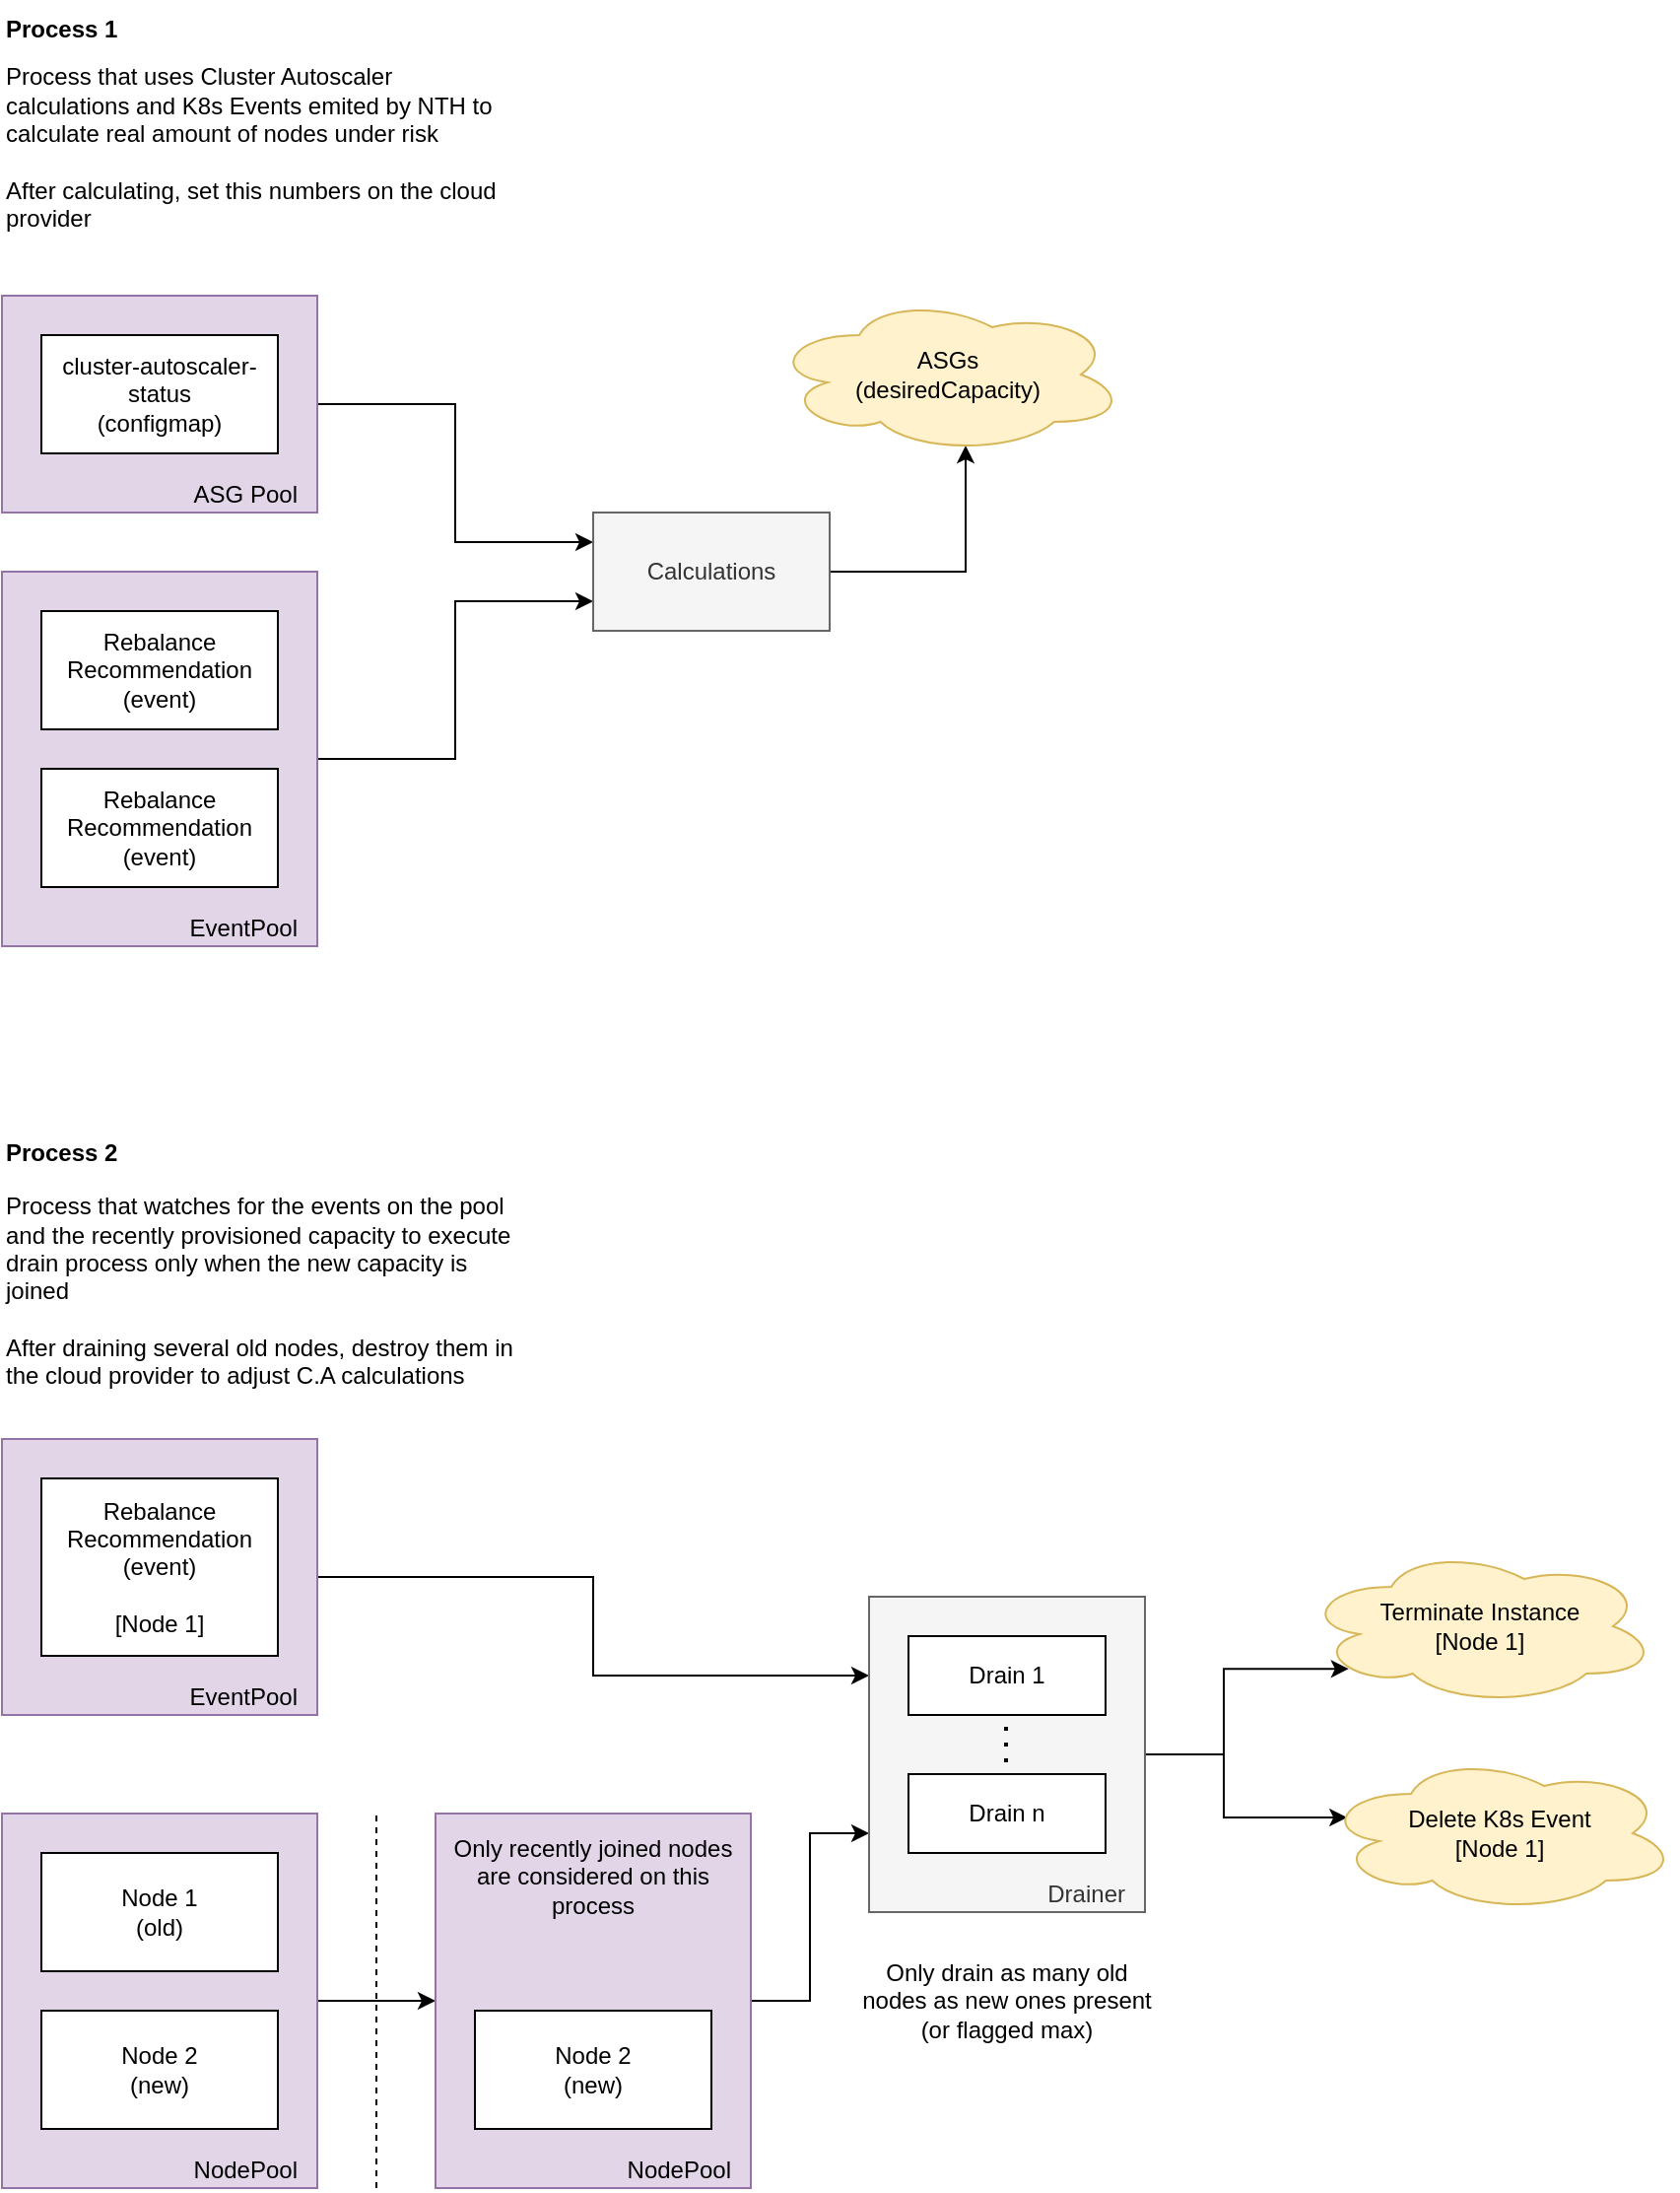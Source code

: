<mxfile version="20.7.4" type="device"><diagram id="ULYSIMwZ6XFuJr1LzfLW" name="Page-1"><mxGraphModel dx="2868" dy="2281" grid="1" gridSize="10" guides="1" tooltips="1" connect="1" arrows="1" fold="1" page="1" pageScale="1" pageWidth="1169" pageHeight="827" math="0" shadow="0"><root><mxCell id="0"/><mxCell id="1" parent="0"/><mxCell id="wzbPP_m49MoTNeg5_sxM-7" style="edgeStyle=orthogonalEdgeStyle;rounded=0;orthogonalLoop=1;jettySize=auto;html=1;exitX=1;exitY=0.5;exitDx=0;exitDy=0;entryX=0;entryY=0.25;entryDx=0;entryDy=0;" edge="1" parent="1" source="wzbPP_m49MoTNeg5_sxM-5" target="wzbPP_m49MoTNeg5_sxM-6"><mxGeometry relative="1" as="geometry"/></mxCell><mxCell id="wzbPP_m49MoTNeg5_sxM-5" value="&lt;div&gt;ASG Pool&lt;/div&gt;" style="rounded=0;whiteSpace=wrap;html=1;align=right;verticalAlign=bottom;spacingRight=8;fillColor=#e1d5e7;strokeColor=#9673a6;" vertex="1" parent="1"><mxGeometry x="130" y="80" width="160" height="110" as="geometry"/></mxCell><mxCell id="wzbPP_m49MoTNeg5_sxM-8" style="edgeStyle=orthogonalEdgeStyle;rounded=0;orthogonalLoop=1;jettySize=auto;html=1;entryX=0;entryY=0.75;entryDx=0;entryDy=0;" edge="1" parent="1" source="wzbPP_m49MoTNeg5_sxM-4" target="wzbPP_m49MoTNeg5_sxM-6"><mxGeometry relative="1" as="geometry"/></mxCell><mxCell id="wzbPP_m49MoTNeg5_sxM-4" value="EventPool" style="rounded=0;whiteSpace=wrap;html=1;verticalAlign=bottom;align=right;spacingRight=8;fillColor=#e1d5e7;strokeColor=#9673a6;" vertex="1" parent="1"><mxGeometry x="130" y="220" width="160" height="190" as="geometry"/></mxCell><mxCell id="wzbPP_m49MoTNeg5_sxM-1" value="&lt;div&gt;Rebalance Recommendation&lt;/div&gt;&lt;div&gt;(event)&lt;/div&gt;" style="rounded=0;whiteSpace=wrap;html=1;" vertex="1" parent="1"><mxGeometry x="150" y="240" width="120" height="60" as="geometry"/></mxCell><mxCell id="wzbPP_m49MoTNeg5_sxM-2" value="&lt;div&gt;cluster-autoscaler-status&lt;/div&gt;&lt;div&gt;(configmap)&lt;/div&gt;" style="rounded=0;whiteSpace=wrap;html=1;" vertex="1" parent="1"><mxGeometry x="150" y="100" width="120" height="60" as="geometry"/></mxCell><mxCell id="wzbPP_m49MoTNeg5_sxM-3" value="&lt;div&gt;Rebalance Recommendation&lt;/div&gt;&lt;div&gt;(event)&lt;/div&gt;" style="rounded=0;whiteSpace=wrap;html=1;" vertex="1" parent="1"><mxGeometry x="150" y="320" width="120" height="60" as="geometry"/></mxCell><mxCell id="wzbPP_m49MoTNeg5_sxM-10" style="edgeStyle=orthogonalEdgeStyle;rounded=0;orthogonalLoop=1;jettySize=auto;html=1;exitX=1;exitY=0.5;exitDx=0;exitDy=0;entryX=0.55;entryY=0.95;entryDx=0;entryDy=0;entryPerimeter=0;" edge="1" parent="1" source="wzbPP_m49MoTNeg5_sxM-6" target="wzbPP_m49MoTNeg5_sxM-9"><mxGeometry relative="1" as="geometry"/></mxCell><mxCell id="wzbPP_m49MoTNeg5_sxM-6" value="Calculations" style="rounded=0;whiteSpace=wrap;html=1;fillColor=#f5f5f5;fontColor=#333333;strokeColor=#666666;" vertex="1" parent="1"><mxGeometry x="430" y="190" width="120" height="60" as="geometry"/></mxCell><mxCell id="wzbPP_m49MoTNeg5_sxM-9" value="&lt;div&gt;ASGs&lt;/div&gt;&lt;div&gt;(desiredCapacity)&lt;br&gt;&lt;/div&gt;" style="ellipse;shape=cloud;whiteSpace=wrap;html=1;fillColor=#fff2cc;strokeColor=#d6b656;" vertex="1" parent="1"><mxGeometry x="520" y="80" width="180" height="80" as="geometry"/></mxCell><mxCell id="wzbPP_m49MoTNeg5_sxM-11" value="Process 1" style="text;html=1;strokeColor=none;fillColor=none;align=left;verticalAlign=middle;whiteSpace=wrap;rounded=0;fontStyle=1" vertex="1" parent="1"><mxGeometry x="130" y="-70" width="60" height="30" as="geometry"/></mxCell><mxCell id="wzbPP_m49MoTNeg5_sxM-12" value="Process 2" style="text;html=1;strokeColor=none;fillColor=none;align=left;verticalAlign=middle;whiteSpace=wrap;rounded=0;fontStyle=1" vertex="1" parent="1"><mxGeometry x="130" y="500" width="60" height="30" as="geometry"/></mxCell><mxCell id="wzbPP_m49MoTNeg5_sxM-30" style="edgeStyle=orthogonalEdgeStyle;rounded=0;orthogonalLoop=1;jettySize=auto;html=1;entryX=0;entryY=0.25;entryDx=0;entryDy=0;fontSize=12;" edge="1" parent="1" source="wzbPP_m49MoTNeg5_sxM-16" target="wzbPP_m49MoTNeg5_sxM-29"><mxGeometry relative="1" as="geometry"/></mxCell><mxCell id="wzbPP_m49MoTNeg5_sxM-16" value="EventPool" style="rounded=0;whiteSpace=wrap;html=1;verticalAlign=bottom;align=right;spacingRight=8;strokeColor=#9673a6;fillColor=#e1d5e7;" vertex="1" parent="1"><mxGeometry x="130" y="660" width="160" height="140" as="geometry"/></mxCell><mxCell id="wzbPP_m49MoTNeg5_sxM-18" value="&lt;div&gt;Rebalance Recommendation&lt;/div&gt;&lt;div&gt;(event)&lt;/div&gt;&lt;div&gt;&lt;br&gt;&lt;/div&gt;&lt;div&gt;[Node 1]&lt;br&gt;&lt;/div&gt;" style="rounded=0;whiteSpace=wrap;html=1;" vertex="1" parent="1"><mxGeometry x="150" y="680" width="120" height="90" as="geometry"/></mxCell><mxCell id="wzbPP_m49MoTNeg5_sxM-26" style="edgeStyle=orthogonalEdgeStyle;rounded=0;orthogonalLoop=1;jettySize=auto;html=1;exitX=1;exitY=0.5;exitDx=0;exitDy=0;entryX=0;entryY=0.5;entryDx=0;entryDy=0;" edge="1" parent="1" source="wzbPP_m49MoTNeg5_sxM-19" target="wzbPP_m49MoTNeg5_sxM-23"><mxGeometry relative="1" as="geometry"/></mxCell><mxCell id="wzbPP_m49MoTNeg5_sxM-19" value="NodePool" style="rounded=0;whiteSpace=wrap;html=1;verticalAlign=bottom;align=right;spacingRight=8;fillColor=#e1d5e7;strokeColor=#9673a6;" vertex="1" parent="1"><mxGeometry x="130" y="850" width="160" height="190" as="geometry"/></mxCell><mxCell id="wzbPP_m49MoTNeg5_sxM-20" value="&lt;div&gt;Node 1&lt;/div&gt;&lt;div&gt;(old)&lt;br&gt;&lt;/div&gt;" style="rounded=0;whiteSpace=wrap;html=1;" vertex="1" parent="1"><mxGeometry x="150" y="870" width="120" height="60" as="geometry"/></mxCell><mxCell id="wzbPP_m49MoTNeg5_sxM-21" value="&lt;div&gt;Node 2&lt;/div&gt;(new)" style="rounded=0;whiteSpace=wrap;html=1;" vertex="1" parent="1"><mxGeometry x="150" y="950" width="120" height="60" as="geometry"/></mxCell><mxCell id="wzbPP_m49MoTNeg5_sxM-22" value="" style="endArrow=none;dashed=1;html=1;rounded=0;" edge="1" parent="1"><mxGeometry width="50" height="50" relative="1" as="geometry"><mxPoint x="320" y="1040" as="sourcePoint"/><mxPoint x="320" y="850" as="targetPoint"/></mxGeometry></mxCell><mxCell id="wzbPP_m49MoTNeg5_sxM-31" style="edgeStyle=orthogonalEdgeStyle;rounded=0;orthogonalLoop=1;jettySize=auto;html=1;entryX=0;entryY=0.75;entryDx=0;entryDy=0;fontSize=12;" edge="1" parent="1" source="wzbPP_m49MoTNeg5_sxM-23" target="wzbPP_m49MoTNeg5_sxM-29"><mxGeometry relative="1" as="geometry"/></mxCell><mxCell id="wzbPP_m49MoTNeg5_sxM-23" value="NodePool" style="rounded=0;whiteSpace=wrap;html=1;verticalAlign=bottom;align=right;spacingRight=8;fillColor=#e1d5e7;strokeColor=#9673a6;" vertex="1" parent="1"><mxGeometry x="350" y="850" width="160" height="190" as="geometry"/></mxCell><mxCell id="wzbPP_m49MoTNeg5_sxM-25" value="&lt;div&gt;Node 2&lt;/div&gt;(new)" style="rounded=0;whiteSpace=wrap;html=1;" vertex="1" parent="1"><mxGeometry x="370" y="950" width="120" height="60" as="geometry"/></mxCell><mxCell id="wzbPP_m49MoTNeg5_sxM-28" value="Only recently joined nodes are considered on this process" style="text;html=1;strokeColor=none;fillColor=none;align=center;verticalAlign=middle;whiteSpace=wrap;rounded=0;fontSize=12;" vertex="1" parent="1"><mxGeometry x="355" y="857" width="150" height="50" as="geometry"/></mxCell><mxCell id="wzbPP_m49MoTNeg5_sxM-41" style="edgeStyle=orthogonalEdgeStyle;rounded=0;orthogonalLoop=1;jettySize=auto;html=1;entryX=0.13;entryY=0.77;entryDx=0;entryDy=0;entryPerimeter=0;fontSize=12;" edge="1" parent="1" source="wzbPP_m49MoTNeg5_sxM-29" target="wzbPP_m49MoTNeg5_sxM-39"><mxGeometry relative="1" as="geometry"/></mxCell><mxCell id="wzbPP_m49MoTNeg5_sxM-42" style="edgeStyle=orthogonalEdgeStyle;rounded=0;orthogonalLoop=1;jettySize=auto;html=1;exitX=1;exitY=0.5;exitDx=0;exitDy=0;entryX=0.07;entryY=0.4;entryDx=0;entryDy=0;entryPerimeter=0;fontSize=12;" edge="1" parent="1" source="wzbPP_m49MoTNeg5_sxM-29" target="wzbPP_m49MoTNeg5_sxM-40"><mxGeometry relative="1" as="geometry"><Array as="points"><mxPoint x="750" y="820"/><mxPoint x="750" y="852"/></Array></mxGeometry></mxCell><mxCell id="wzbPP_m49MoTNeg5_sxM-29" value="Drainer" style="rounded=0;whiteSpace=wrap;html=1;fontSize=12;verticalAlign=bottom;align=right;spacingRight=8;fillColor=#f5f5f5;fontColor=#333333;strokeColor=#666666;" vertex="1" parent="1"><mxGeometry x="570" y="740" width="140" height="160" as="geometry"/></mxCell><mxCell id="wzbPP_m49MoTNeg5_sxM-32" value="Drain 1" style="rounded=0;whiteSpace=wrap;html=1;fontSize=12;" vertex="1" parent="1"><mxGeometry x="590" y="760" width="100" height="40" as="geometry"/></mxCell><mxCell id="wzbPP_m49MoTNeg5_sxM-33" value="Only drain as many old nodes as new ones present (or flagged max)" style="text;html=1;strokeColor=none;fillColor=none;align=center;verticalAlign=middle;whiteSpace=wrap;rounded=0;fontSize=12;" vertex="1" parent="1"><mxGeometry x="565" y="920" width="150" height="50" as="geometry"/></mxCell><mxCell id="wzbPP_m49MoTNeg5_sxM-37" value="Drain n" style="rounded=0;whiteSpace=wrap;html=1;fontSize=12;" vertex="1" parent="1"><mxGeometry x="590" y="830" width="100" height="40" as="geometry"/></mxCell><mxCell id="wzbPP_m49MoTNeg5_sxM-38" value="" style="endArrow=none;dashed=1;html=1;dashPattern=1 3;strokeWidth=2;rounded=0;fontSize=12;" edge="1" parent="1"><mxGeometry width="50" height="50" relative="1" as="geometry"><mxPoint x="639.5" y="824" as="sourcePoint"/><mxPoint x="639.5" y="804" as="targetPoint"/></mxGeometry></mxCell><mxCell id="wzbPP_m49MoTNeg5_sxM-39" value="&lt;div&gt;Terminate Instance&lt;/div&gt;&lt;div&gt;[Node 1]&lt;br&gt;&lt;/div&gt;" style="ellipse;shape=cloud;whiteSpace=wrap;html=1;fillColor=#fff2cc;strokeColor=#d6b656;" vertex="1" parent="1"><mxGeometry x="790" y="715" width="180" height="80" as="geometry"/></mxCell><mxCell id="wzbPP_m49MoTNeg5_sxM-40" value="&lt;div&gt;Delete K8s Event&lt;/div&gt;&lt;div&gt;[Node 1]&lt;br&gt;&lt;/div&gt;" style="ellipse;shape=cloud;whiteSpace=wrap;html=1;fillColor=#fff2cc;strokeColor=#d6b656;" vertex="1" parent="1"><mxGeometry x="800" y="820" width="180" height="80" as="geometry"/></mxCell><mxCell id="wzbPP_m49MoTNeg5_sxM-43" value="&lt;div&gt;Process that uses Cluster Autoscaler calculations and K8s Events emited by NTH to calculate real amount of nodes under risk&lt;/div&gt;&lt;div&gt;&lt;br&gt;&lt;/div&gt;&lt;div&gt;After calculating, set this numbers on the cloud provider&lt;br&gt;&lt;/div&gt;" style="text;html=1;strokeColor=none;fillColor=none;align=left;verticalAlign=middle;whiteSpace=wrap;rounded=0;fontSize=12;" vertex="1" parent="1"><mxGeometry x="130" y="-20" width="260" height="50" as="geometry"/></mxCell><mxCell id="wzbPP_m49MoTNeg5_sxM-44" value="&lt;div&gt;Process that watches for the events on the pool and the recently provisioned capacity to execute drain process only when the new capacity is joined&lt;br&gt;&lt;/div&gt;&lt;div&gt;&lt;br&gt;&lt;/div&gt;&lt;div&gt;After draining several old nodes, destroy them in the cloud provider to adjust C.A calculations&lt;br&gt;&lt;/div&gt;" style="text;html=1;strokeColor=none;fillColor=none;align=left;verticalAlign=middle;whiteSpace=wrap;rounded=0;fontSize=12;" vertex="1" parent="1"><mxGeometry x="130" y="560" width="260" height="50" as="geometry"/></mxCell></root></mxGraphModel></diagram></mxfile>